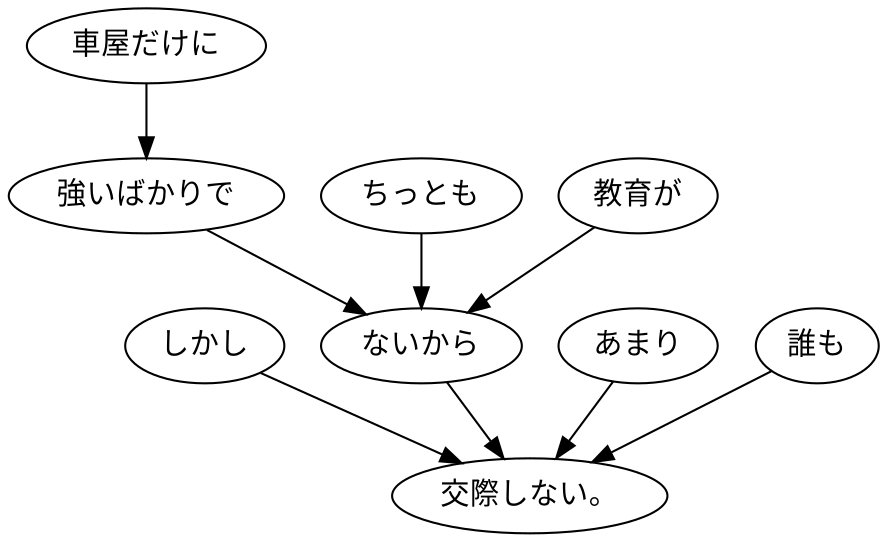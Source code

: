 digraph graph214 {
	node0 [label="しかし"];
	node1 [label="車屋だけに"];
	node2 [label="強いばかりで"];
	node3 [label="ちっとも"];
	node4 [label="教育が"];
	node5 [label="ないから"];
	node6 [label="あまり"];
	node7 [label="誰も"];
	node8 [label="交際しない。"];
	node0 -> node8;
	node1 -> node2;
	node2 -> node5;
	node3 -> node5;
	node4 -> node5;
	node5 -> node8;
	node6 -> node8;
	node7 -> node8;
}
